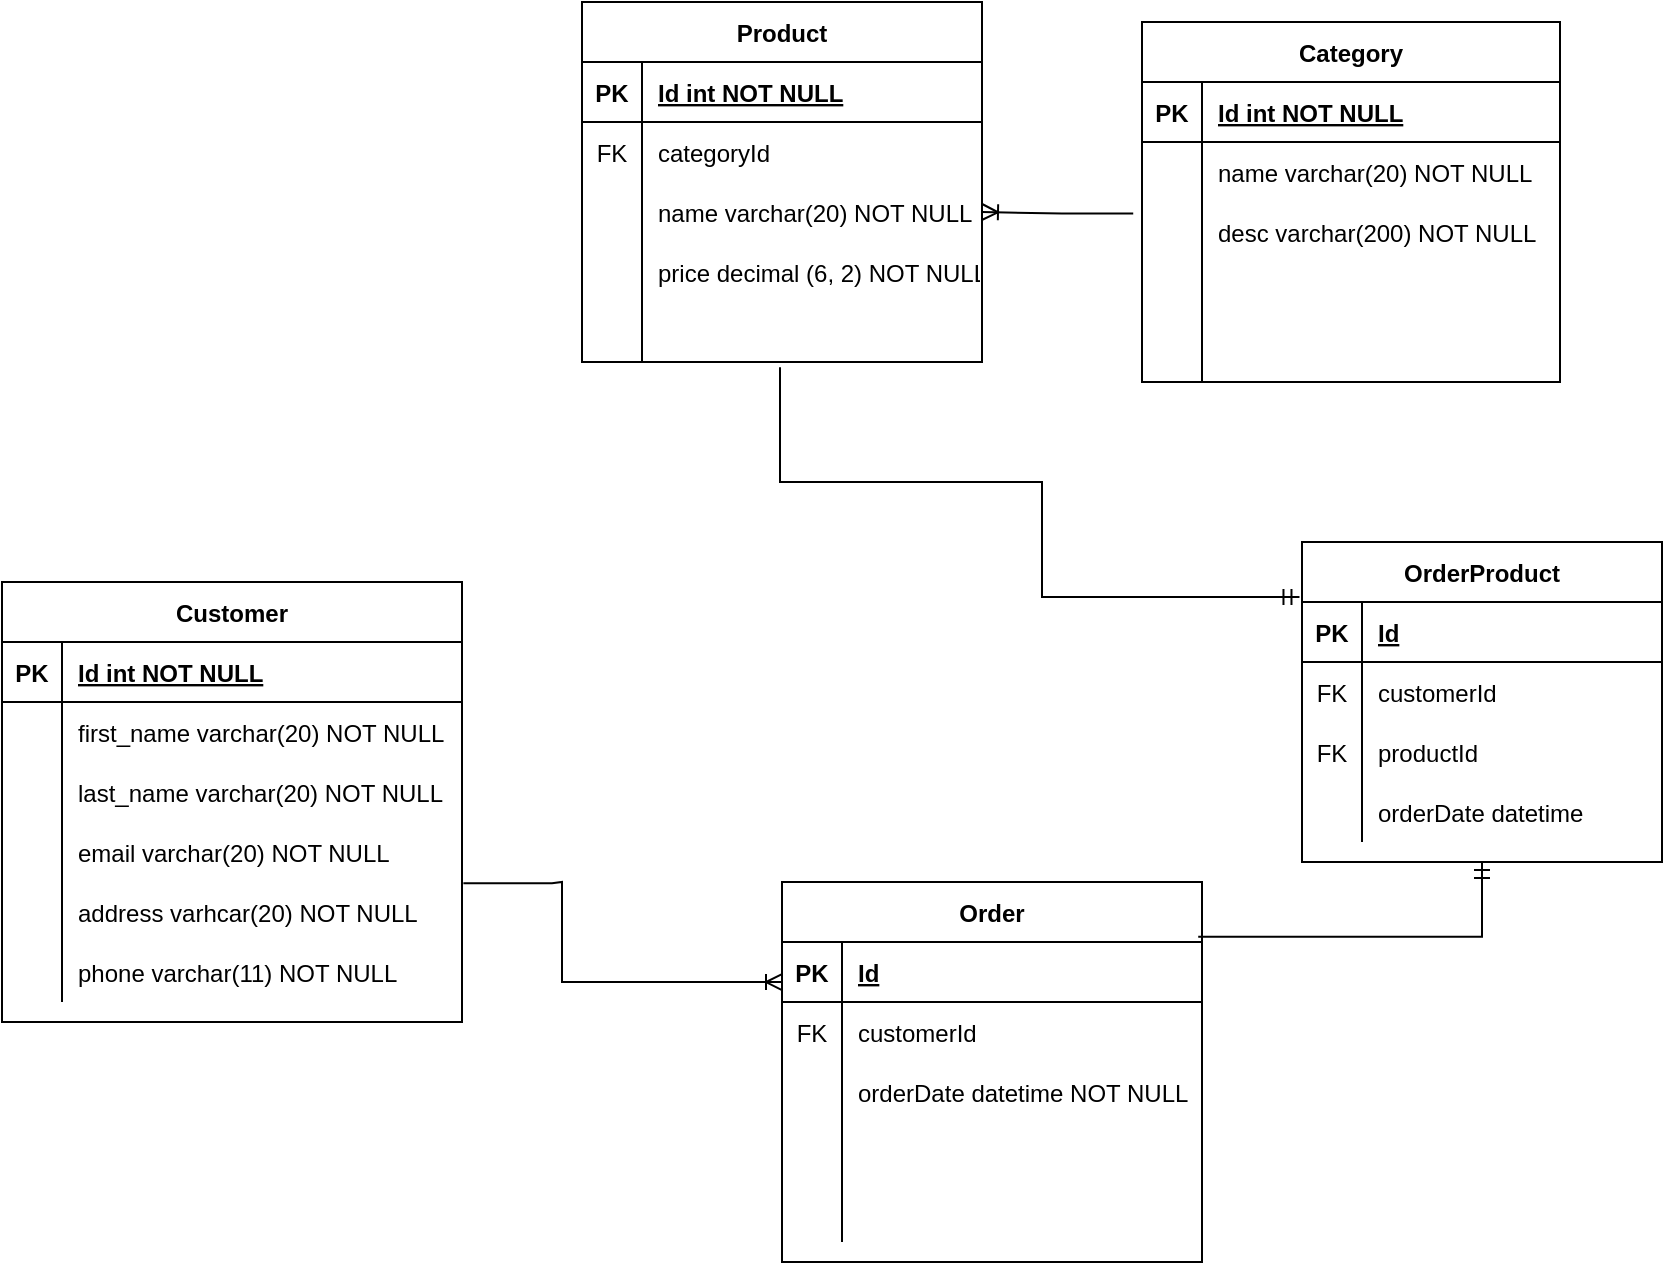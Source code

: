 <mxfile version="20.2.7" type="github">
  <diagram id="cAnskr0tNKKRRpKZYdF3" name="Page-1">
    <mxGraphModel dx="1824" dy="1027" grid="1" gridSize="10" guides="1" tooltips="1" connect="1" arrows="1" fold="1" page="1" pageScale="1" pageWidth="850" pageHeight="1100" math="0" shadow="0">
      <root>
        <mxCell id="0" />
        <mxCell id="1" parent="0" />
        <mxCell id="WWlg50-pn3n7Zn3EASvx-20" value="Product" style="shape=table;startSize=30;container=1;collapsible=1;childLayout=tableLayout;fixedRows=1;rowLines=0;fontStyle=1;align=center;resizeLast=1;" parent="1" vertex="1">
          <mxGeometry x="610" y="80" width="200" height="180" as="geometry" />
        </mxCell>
        <mxCell id="WWlg50-pn3n7Zn3EASvx-21" value="" style="shape=tableRow;horizontal=0;startSize=0;swimlaneHead=0;swimlaneBody=0;fillColor=none;collapsible=0;dropTarget=0;points=[[0,0.5],[1,0.5]];portConstraint=eastwest;top=0;left=0;right=0;bottom=1;" parent="WWlg50-pn3n7Zn3EASvx-20" vertex="1">
          <mxGeometry y="30" width="200" height="30" as="geometry" />
        </mxCell>
        <mxCell id="WWlg50-pn3n7Zn3EASvx-22" value="PK" style="shape=partialRectangle;connectable=0;fillColor=none;top=0;left=0;bottom=0;right=0;fontStyle=1;overflow=hidden;" parent="WWlg50-pn3n7Zn3EASvx-21" vertex="1">
          <mxGeometry width="30" height="30" as="geometry">
            <mxRectangle width="30" height="30" as="alternateBounds" />
          </mxGeometry>
        </mxCell>
        <mxCell id="WWlg50-pn3n7Zn3EASvx-23" value="Id int NOT NULL" style="shape=partialRectangle;connectable=0;fillColor=none;top=0;left=0;bottom=0;right=0;align=left;spacingLeft=6;fontStyle=5;overflow=hidden;" parent="WWlg50-pn3n7Zn3EASvx-21" vertex="1">
          <mxGeometry x="30" width="170" height="30" as="geometry">
            <mxRectangle width="170" height="30" as="alternateBounds" />
          </mxGeometry>
        </mxCell>
        <mxCell id="WWlg50-pn3n7Zn3EASvx-24" value="" style="shape=tableRow;horizontal=0;startSize=0;swimlaneHead=0;swimlaneBody=0;fillColor=none;collapsible=0;dropTarget=0;points=[[0,0.5],[1,0.5]];portConstraint=eastwest;top=0;left=0;right=0;bottom=0;" parent="WWlg50-pn3n7Zn3EASvx-20" vertex="1">
          <mxGeometry y="60" width="200" height="30" as="geometry" />
        </mxCell>
        <mxCell id="WWlg50-pn3n7Zn3EASvx-25" value="FK" style="shape=partialRectangle;connectable=0;fillColor=none;top=0;left=0;bottom=0;right=0;editable=1;overflow=hidden;" parent="WWlg50-pn3n7Zn3EASvx-24" vertex="1">
          <mxGeometry width="30" height="30" as="geometry">
            <mxRectangle width="30" height="30" as="alternateBounds" />
          </mxGeometry>
        </mxCell>
        <mxCell id="WWlg50-pn3n7Zn3EASvx-26" value="categoryId" style="shape=partialRectangle;connectable=0;fillColor=none;top=0;left=0;bottom=0;right=0;align=left;spacingLeft=6;overflow=hidden;" parent="WWlg50-pn3n7Zn3EASvx-24" vertex="1">
          <mxGeometry x="30" width="170" height="30" as="geometry">
            <mxRectangle width="170" height="30" as="alternateBounds" />
          </mxGeometry>
        </mxCell>
        <mxCell id="WWlg50-pn3n7Zn3EASvx-27" value="" style="shape=tableRow;horizontal=0;startSize=0;swimlaneHead=0;swimlaneBody=0;fillColor=none;collapsible=0;dropTarget=0;points=[[0,0.5],[1,0.5]];portConstraint=eastwest;top=0;left=0;right=0;bottom=0;" parent="WWlg50-pn3n7Zn3EASvx-20" vertex="1">
          <mxGeometry y="90" width="200" height="30" as="geometry" />
        </mxCell>
        <mxCell id="WWlg50-pn3n7Zn3EASvx-28" value="" style="shape=partialRectangle;connectable=0;fillColor=none;top=0;left=0;bottom=0;right=0;editable=1;overflow=hidden;" parent="WWlg50-pn3n7Zn3EASvx-27" vertex="1">
          <mxGeometry width="30" height="30" as="geometry">
            <mxRectangle width="30" height="30" as="alternateBounds" />
          </mxGeometry>
        </mxCell>
        <mxCell id="WWlg50-pn3n7Zn3EASvx-29" value="name varchar(20) NOT NULL" style="shape=partialRectangle;connectable=0;fillColor=none;top=0;left=0;bottom=0;right=0;align=left;spacingLeft=6;overflow=hidden;" parent="WWlg50-pn3n7Zn3EASvx-27" vertex="1">
          <mxGeometry x="30" width="170" height="30" as="geometry">
            <mxRectangle width="170" height="30" as="alternateBounds" />
          </mxGeometry>
        </mxCell>
        <mxCell id="WWlg50-pn3n7Zn3EASvx-33" value="" style="shape=tableRow;horizontal=0;startSize=0;swimlaneHead=0;swimlaneBody=0;fillColor=none;collapsible=0;dropTarget=0;points=[[0,0.5],[1,0.5]];portConstraint=eastwest;top=0;left=0;right=0;bottom=0;" parent="WWlg50-pn3n7Zn3EASvx-20" vertex="1">
          <mxGeometry y="120" width="200" height="30" as="geometry" />
        </mxCell>
        <mxCell id="WWlg50-pn3n7Zn3EASvx-34" value="" style="shape=partialRectangle;connectable=0;fillColor=none;top=0;left=0;bottom=0;right=0;editable=1;overflow=hidden;" parent="WWlg50-pn3n7Zn3EASvx-33" vertex="1">
          <mxGeometry width="30" height="30" as="geometry">
            <mxRectangle width="30" height="30" as="alternateBounds" />
          </mxGeometry>
        </mxCell>
        <mxCell id="WWlg50-pn3n7Zn3EASvx-35" value="price decimal (6, 2) NOT NULL" style="shape=partialRectangle;connectable=0;fillColor=none;top=0;left=0;bottom=0;right=0;align=left;spacingLeft=6;overflow=hidden;" parent="WWlg50-pn3n7Zn3EASvx-33" vertex="1">
          <mxGeometry x="30" width="170" height="30" as="geometry">
            <mxRectangle width="170" height="30" as="alternateBounds" />
          </mxGeometry>
        </mxCell>
        <mxCell id="WWlg50-pn3n7Zn3EASvx-36" value="" style="shape=tableRow;horizontal=0;startSize=0;swimlaneHead=0;swimlaneBody=0;fillColor=none;collapsible=0;dropTarget=0;points=[[0,0.5],[1,0.5]];portConstraint=eastwest;top=0;left=0;right=0;bottom=0;" parent="WWlg50-pn3n7Zn3EASvx-20" vertex="1">
          <mxGeometry y="150" width="200" height="30" as="geometry" />
        </mxCell>
        <mxCell id="WWlg50-pn3n7Zn3EASvx-37" value="" style="shape=partialRectangle;connectable=0;fillColor=none;top=0;left=0;bottom=0;right=0;editable=1;overflow=hidden;" parent="WWlg50-pn3n7Zn3EASvx-36" vertex="1">
          <mxGeometry width="30" height="30" as="geometry">
            <mxRectangle width="30" height="30" as="alternateBounds" />
          </mxGeometry>
        </mxCell>
        <mxCell id="WWlg50-pn3n7Zn3EASvx-38" value="" style="shape=partialRectangle;connectable=0;fillColor=none;top=0;left=0;bottom=0;right=0;align=left;spacingLeft=6;overflow=hidden;" parent="WWlg50-pn3n7Zn3EASvx-36" vertex="1">
          <mxGeometry x="30" width="170" height="30" as="geometry">
            <mxRectangle width="170" height="30" as="alternateBounds" />
          </mxGeometry>
        </mxCell>
        <mxCell id="WWlg50-pn3n7Zn3EASvx-39" value="Order" style="shape=table;startSize=30;container=1;collapsible=1;childLayout=tableLayout;fixedRows=1;rowLines=0;fontStyle=1;align=center;resizeLast=1;" parent="1" vertex="1">
          <mxGeometry x="710" y="520" width="210" height="190" as="geometry" />
        </mxCell>
        <mxCell id="WWlg50-pn3n7Zn3EASvx-40" value="" style="shape=tableRow;horizontal=0;startSize=0;swimlaneHead=0;swimlaneBody=0;fillColor=none;collapsible=0;dropTarget=0;points=[[0,0.5],[1,0.5]];portConstraint=eastwest;top=0;left=0;right=0;bottom=1;" parent="WWlg50-pn3n7Zn3EASvx-39" vertex="1">
          <mxGeometry y="30" width="210" height="30" as="geometry" />
        </mxCell>
        <mxCell id="WWlg50-pn3n7Zn3EASvx-41" value="PK" style="shape=partialRectangle;connectable=0;fillColor=none;top=0;left=0;bottom=0;right=0;fontStyle=1;overflow=hidden;" parent="WWlg50-pn3n7Zn3EASvx-40" vertex="1">
          <mxGeometry width="30" height="30" as="geometry">
            <mxRectangle width="30" height="30" as="alternateBounds" />
          </mxGeometry>
        </mxCell>
        <mxCell id="WWlg50-pn3n7Zn3EASvx-42" value="Id" style="shape=partialRectangle;connectable=0;fillColor=none;top=0;left=0;bottom=0;right=0;align=left;spacingLeft=6;fontStyle=5;overflow=hidden;" parent="WWlg50-pn3n7Zn3EASvx-40" vertex="1">
          <mxGeometry x="30" width="180" height="30" as="geometry">
            <mxRectangle width="180" height="30" as="alternateBounds" />
          </mxGeometry>
        </mxCell>
        <mxCell id="WWlg50-pn3n7Zn3EASvx-43" value="" style="shape=tableRow;horizontal=0;startSize=0;swimlaneHead=0;swimlaneBody=0;fillColor=none;collapsible=0;dropTarget=0;points=[[0,0.5],[1,0.5]];portConstraint=eastwest;top=0;left=0;right=0;bottom=0;" parent="WWlg50-pn3n7Zn3EASvx-39" vertex="1">
          <mxGeometry y="60" width="210" height="30" as="geometry" />
        </mxCell>
        <mxCell id="WWlg50-pn3n7Zn3EASvx-44" value="FK" style="shape=partialRectangle;connectable=0;fillColor=none;top=0;left=0;bottom=0;right=0;editable=1;overflow=hidden;" parent="WWlg50-pn3n7Zn3EASvx-43" vertex="1">
          <mxGeometry width="30" height="30" as="geometry">
            <mxRectangle width="30" height="30" as="alternateBounds" />
          </mxGeometry>
        </mxCell>
        <mxCell id="WWlg50-pn3n7Zn3EASvx-45" value="customerId" style="shape=partialRectangle;connectable=0;fillColor=none;top=0;left=0;bottom=0;right=0;align=left;spacingLeft=6;overflow=hidden;" parent="WWlg50-pn3n7Zn3EASvx-43" vertex="1">
          <mxGeometry x="30" width="180" height="30" as="geometry">
            <mxRectangle width="180" height="30" as="alternateBounds" />
          </mxGeometry>
        </mxCell>
        <mxCell id="q6ylvDtR-Ev0HlDsBLqw-120" value="" style="shape=tableRow;horizontal=0;startSize=0;swimlaneHead=0;swimlaneBody=0;fillColor=none;collapsible=0;dropTarget=0;points=[[0,0.5],[1,0.5]];portConstraint=eastwest;top=0;left=0;right=0;bottom=0;" vertex="1" parent="WWlg50-pn3n7Zn3EASvx-39">
          <mxGeometry y="90" width="210" height="30" as="geometry" />
        </mxCell>
        <mxCell id="q6ylvDtR-Ev0HlDsBLqw-121" value="" style="shape=partialRectangle;connectable=0;fillColor=none;top=0;left=0;bottom=0;right=0;editable=1;overflow=hidden;" vertex="1" parent="q6ylvDtR-Ev0HlDsBLqw-120">
          <mxGeometry width="30" height="30" as="geometry">
            <mxRectangle width="30" height="30" as="alternateBounds" />
          </mxGeometry>
        </mxCell>
        <mxCell id="q6ylvDtR-Ev0HlDsBLqw-122" value="" style="shape=partialRectangle;connectable=0;fillColor=none;top=0;left=0;bottom=0;right=0;align=left;spacingLeft=6;overflow=hidden;" vertex="1" parent="q6ylvDtR-Ev0HlDsBLqw-120">
          <mxGeometry x="30" width="180" height="30" as="geometry">
            <mxRectangle width="180" height="30" as="alternateBounds" />
          </mxGeometry>
        </mxCell>
        <mxCell id="WWlg50-pn3n7Zn3EASvx-46" value="" style="shape=tableRow;horizontal=0;startSize=0;swimlaneHead=0;swimlaneBody=0;fillColor=none;collapsible=0;dropTarget=0;points=[[0,0.5],[1,0.5]];portConstraint=eastwest;top=0;left=0;right=0;bottom=0;" parent="WWlg50-pn3n7Zn3EASvx-39" vertex="1">
          <mxGeometry y="120" width="210" height="30" as="geometry" />
        </mxCell>
        <mxCell id="WWlg50-pn3n7Zn3EASvx-47" value="" style="shape=partialRectangle;connectable=0;fillColor=none;top=0;left=0;bottom=0;right=0;editable=1;overflow=hidden;" parent="WWlg50-pn3n7Zn3EASvx-46" vertex="1">
          <mxGeometry width="30" height="30" as="geometry">
            <mxRectangle width="30" height="30" as="alternateBounds" />
          </mxGeometry>
        </mxCell>
        <mxCell id="WWlg50-pn3n7Zn3EASvx-48" value="" style="shape=partialRectangle;connectable=0;fillColor=none;top=0;left=0;bottom=0;right=0;align=left;spacingLeft=6;overflow=hidden;" parent="WWlg50-pn3n7Zn3EASvx-46" vertex="1">
          <mxGeometry x="30" width="180" height="30" as="geometry">
            <mxRectangle width="180" height="30" as="alternateBounds" />
          </mxGeometry>
        </mxCell>
        <mxCell id="WWlg50-pn3n7Zn3EASvx-49" value="" style="shape=tableRow;horizontal=0;startSize=0;swimlaneHead=0;swimlaneBody=0;fillColor=none;collapsible=0;dropTarget=0;points=[[0,0.5],[1,0.5]];portConstraint=eastwest;top=0;left=0;right=0;bottom=0;" parent="WWlg50-pn3n7Zn3EASvx-39" vertex="1">
          <mxGeometry y="150" width="210" height="30" as="geometry" />
        </mxCell>
        <mxCell id="WWlg50-pn3n7Zn3EASvx-50" value="" style="shape=partialRectangle;connectable=0;fillColor=none;top=0;left=0;bottom=0;right=0;editable=1;overflow=hidden;" parent="WWlg50-pn3n7Zn3EASvx-49" vertex="1">
          <mxGeometry width="30" height="30" as="geometry">
            <mxRectangle width="30" height="30" as="alternateBounds" />
          </mxGeometry>
        </mxCell>
        <mxCell id="WWlg50-pn3n7Zn3EASvx-51" value="" style="shape=partialRectangle;connectable=0;fillColor=none;top=0;left=0;bottom=0;right=0;align=left;spacingLeft=6;overflow=hidden;" parent="WWlg50-pn3n7Zn3EASvx-49" vertex="1">
          <mxGeometry x="30" width="180" height="30" as="geometry">
            <mxRectangle width="180" height="30" as="alternateBounds" />
          </mxGeometry>
        </mxCell>
        <mxCell id="WWlg50-pn3n7Zn3EASvx-65" value="Customer" style="shape=table;startSize=30;container=1;collapsible=1;childLayout=tableLayout;fixedRows=1;rowLines=0;fontStyle=1;align=center;resizeLast=1;" parent="1" vertex="1">
          <mxGeometry x="320" y="370" width="230" height="220" as="geometry" />
        </mxCell>
        <mxCell id="WWlg50-pn3n7Zn3EASvx-66" value="" style="shape=tableRow;horizontal=0;startSize=0;swimlaneHead=0;swimlaneBody=0;fillColor=none;collapsible=0;dropTarget=0;points=[[0,0.5],[1,0.5]];portConstraint=eastwest;top=0;left=0;right=0;bottom=1;" parent="WWlg50-pn3n7Zn3EASvx-65" vertex="1">
          <mxGeometry y="30" width="230" height="30" as="geometry" />
        </mxCell>
        <mxCell id="WWlg50-pn3n7Zn3EASvx-67" value="PK" style="shape=partialRectangle;connectable=0;fillColor=none;top=0;left=0;bottom=0;right=0;fontStyle=1;overflow=hidden;" parent="WWlg50-pn3n7Zn3EASvx-66" vertex="1">
          <mxGeometry width="30" height="30" as="geometry">
            <mxRectangle width="30" height="30" as="alternateBounds" />
          </mxGeometry>
        </mxCell>
        <mxCell id="WWlg50-pn3n7Zn3EASvx-68" value="Id int NOT NULL" style="shape=partialRectangle;connectable=0;fillColor=none;top=0;left=0;bottom=0;right=0;align=left;spacingLeft=6;fontStyle=5;overflow=hidden;" parent="WWlg50-pn3n7Zn3EASvx-66" vertex="1">
          <mxGeometry x="30" width="200" height="30" as="geometry">
            <mxRectangle width="200" height="30" as="alternateBounds" />
          </mxGeometry>
        </mxCell>
        <mxCell id="WWlg50-pn3n7Zn3EASvx-69" value="" style="shape=tableRow;horizontal=0;startSize=0;swimlaneHead=0;swimlaneBody=0;fillColor=none;collapsible=0;dropTarget=0;points=[[0,0.5],[1,0.5]];portConstraint=eastwest;top=0;left=0;right=0;bottom=0;" parent="WWlg50-pn3n7Zn3EASvx-65" vertex="1">
          <mxGeometry y="60" width="230" height="30" as="geometry" />
        </mxCell>
        <mxCell id="WWlg50-pn3n7Zn3EASvx-70" value="" style="shape=partialRectangle;connectable=0;fillColor=none;top=0;left=0;bottom=0;right=0;editable=1;overflow=hidden;" parent="WWlg50-pn3n7Zn3EASvx-69" vertex="1">
          <mxGeometry width="30" height="30" as="geometry">
            <mxRectangle width="30" height="30" as="alternateBounds" />
          </mxGeometry>
        </mxCell>
        <mxCell id="WWlg50-pn3n7Zn3EASvx-71" value="first_name varchar(20) NOT NULL" style="shape=partialRectangle;connectable=0;fillColor=none;top=0;left=0;bottom=0;right=0;align=left;spacingLeft=6;overflow=hidden;" parent="WWlg50-pn3n7Zn3EASvx-69" vertex="1">
          <mxGeometry x="30" width="200" height="30" as="geometry">
            <mxRectangle width="200" height="30" as="alternateBounds" />
          </mxGeometry>
        </mxCell>
        <mxCell id="WWlg50-pn3n7Zn3EASvx-72" value="" style="shape=tableRow;horizontal=0;startSize=0;swimlaneHead=0;swimlaneBody=0;fillColor=none;collapsible=0;dropTarget=0;points=[[0,0.5],[1,0.5]];portConstraint=eastwest;top=0;left=0;right=0;bottom=0;" parent="WWlg50-pn3n7Zn3EASvx-65" vertex="1">
          <mxGeometry y="90" width="230" height="30" as="geometry" />
        </mxCell>
        <mxCell id="WWlg50-pn3n7Zn3EASvx-73" value="" style="shape=partialRectangle;connectable=0;fillColor=none;top=0;left=0;bottom=0;right=0;editable=1;overflow=hidden;" parent="WWlg50-pn3n7Zn3EASvx-72" vertex="1">
          <mxGeometry width="30" height="30" as="geometry">
            <mxRectangle width="30" height="30" as="alternateBounds" />
          </mxGeometry>
        </mxCell>
        <mxCell id="WWlg50-pn3n7Zn3EASvx-74" value="last_name varchar(20) NOT NULL" style="shape=partialRectangle;connectable=0;fillColor=none;top=0;left=0;bottom=0;right=0;align=left;spacingLeft=6;overflow=hidden;" parent="WWlg50-pn3n7Zn3EASvx-72" vertex="1">
          <mxGeometry x="30" width="200" height="30" as="geometry">
            <mxRectangle width="200" height="30" as="alternateBounds" />
          </mxGeometry>
        </mxCell>
        <mxCell id="WWlg50-pn3n7Zn3EASvx-75" value="" style="shape=tableRow;horizontal=0;startSize=0;swimlaneHead=0;swimlaneBody=0;fillColor=none;collapsible=0;dropTarget=0;points=[[0,0.5],[1,0.5]];portConstraint=eastwest;top=0;left=0;right=0;bottom=0;" parent="WWlg50-pn3n7Zn3EASvx-65" vertex="1">
          <mxGeometry y="120" width="230" height="30" as="geometry" />
        </mxCell>
        <mxCell id="WWlg50-pn3n7Zn3EASvx-76" value="" style="shape=partialRectangle;connectable=0;fillColor=none;top=0;left=0;bottom=0;right=0;editable=1;overflow=hidden;" parent="WWlg50-pn3n7Zn3EASvx-75" vertex="1">
          <mxGeometry width="30" height="30" as="geometry">
            <mxRectangle width="30" height="30" as="alternateBounds" />
          </mxGeometry>
        </mxCell>
        <mxCell id="WWlg50-pn3n7Zn3EASvx-77" value="email varchar(20) NOT NULL" style="shape=partialRectangle;connectable=0;fillColor=none;top=0;left=0;bottom=0;right=0;align=left;spacingLeft=6;overflow=hidden;" parent="WWlg50-pn3n7Zn3EASvx-75" vertex="1">
          <mxGeometry x="30" width="200" height="30" as="geometry">
            <mxRectangle width="200" height="30" as="alternateBounds" />
          </mxGeometry>
        </mxCell>
        <mxCell id="WWlg50-pn3n7Zn3EASvx-78" value="" style="shape=tableRow;horizontal=0;startSize=0;swimlaneHead=0;swimlaneBody=0;fillColor=none;collapsible=0;dropTarget=0;points=[[0,0.5],[1,0.5]];portConstraint=eastwest;top=0;left=0;right=0;bottom=0;" parent="WWlg50-pn3n7Zn3EASvx-65" vertex="1">
          <mxGeometry y="150" width="230" height="30" as="geometry" />
        </mxCell>
        <mxCell id="WWlg50-pn3n7Zn3EASvx-79" value="" style="shape=partialRectangle;connectable=0;fillColor=none;top=0;left=0;bottom=0;right=0;editable=1;overflow=hidden;" parent="WWlg50-pn3n7Zn3EASvx-78" vertex="1">
          <mxGeometry width="30" height="30" as="geometry">
            <mxRectangle width="30" height="30" as="alternateBounds" />
          </mxGeometry>
        </mxCell>
        <mxCell id="WWlg50-pn3n7Zn3EASvx-80" value="address varhcar(20) NOT NULL" style="shape=partialRectangle;connectable=0;fillColor=none;top=0;left=0;bottom=0;right=0;align=left;spacingLeft=6;overflow=hidden;" parent="WWlg50-pn3n7Zn3EASvx-78" vertex="1">
          <mxGeometry x="30" width="200" height="30" as="geometry">
            <mxRectangle width="200" height="30" as="alternateBounds" />
          </mxGeometry>
        </mxCell>
        <mxCell id="WWlg50-pn3n7Zn3EASvx-81" value="" style="shape=tableRow;horizontal=0;startSize=0;swimlaneHead=0;swimlaneBody=0;fillColor=none;collapsible=0;dropTarget=0;points=[[0,0.5],[1,0.5]];portConstraint=eastwest;top=0;left=0;right=0;bottom=0;" parent="WWlg50-pn3n7Zn3EASvx-65" vertex="1">
          <mxGeometry y="180" width="230" height="30" as="geometry" />
        </mxCell>
        <mxCell id="WWlg50-pn3n7Zn3EASvx-82" value="" style="shape=partialRectangle;connectable=0;fillColor=none;top=0;left=0;bottom=0;right=0;editable=1;overflow=hidden;" parent="WWlg50-pn3n7Zn3EASvx-81" vertex="1">
          <mxGeometry width="30" height="30" as="geometry">
            <mxRectangle width="30" height="30" as="alternateBounds" />
          </mxGeometry>
        </mxCell>
        <mxCell id="WWlg50-pn3n7Zn3EASvx-83" value="phone varchar(11) NOT NULL" style="shape=partialRectangle;connectable=0;fillColor=none;top=0;left=0;bottom=0;right=0;align=left;spacingLeft=6;overflow=hidden;" parent="WWlg50-pn3n7Zn3EASvx-81" vertex="1">
          <mxGeometry x="30" width="200" height="30" as="geometry">
            <mxRectangle width="200" height="30" as="alternateBounds" />
          </mxGeometry>
        </mxCell>
        <mxCell id="WWlg50-pn3n7Zn3EASvx-116" value="Category" style="shape=table;startSize=30;container=1;collapsible=1;childLayout=tableLayout;fixedRows=1;rowLines=0;fontStyle=1;align=center;resizeLast=1;" parent="1" vertex="1">
          <mxGeometry x="890" y="90" width="209" height="180" as="geometry" />
        </mxCell>
        <mxCell id="WWlg50-pn3n7Zn3EASvx-117" value="" style="shape=tableRow;horizontal=0;startSize=0;swimlaneHead=0;swimlaneBody=0;fillColor=none;collapsible=0;dropTarget=0;points=[[0,0.5],[1,0.5]];portConstraint=eastwest;top=0;left=0;right=0;bottom=1;" parent="WWlg50-pn3n7Zn3EASvx-116" vertex="1">
          <mxGeometry y="30" width="209" height="30" as="geometry" />
        </mxCell>
        <mxCell id="WWlg50-pn3n7Zn3EASvx-118" value="PK" style="shape=partialRectangle;connectable=0;fillColor=none;top=0;left=0;bottom=0;right=0;fontStyle=1;overflow=hidden;" parent="WWlg50-pn3n7Zn3EASvx-117" vertex="1">
          <mxGeometry width="30" height="30" as="geometry">
            <mxRectangle width="30" height="30" as="alternateBounds" />
          </mxGeometry>
        </mxCell>
        <mxCell id="WWlg50-pn3n7Zn3EASvx-119" value="Id int NOT NULL" style="shape=partialRectangle;connectable=0;fillColor=none;top=0;left=0;bottom=0;right=0;align=left;spacingLeft=6;fontStyle=5;overflow=hidden;" parent="WWlg50-pn3n7Zn3EASvx-117" vertex="1">
          <mxGeometry x="30" width="179" height="30" as="geometry">
            <mxRectangle width="179" height="30" as="alternateBounds" />
          </mxGeometry>
        </mxCell>
        <mxCell id="WWlg50-pn3n7Zn3EASvx-120" value="" style="shape=tableRow;horizontal=0;startSize=0;swimlaneHead=0;swimlaneBody=0;fillColor=none;collapsible=0;dropTarget=0;points=[[0,0.5],[1,0.5]];portConstraint=eastwest;top=0;left=0;right=0;bottom=0;" parent="WWlg50-pn3n7Zn3EASvx-116" vertex="1">
          <mxGeometry y="60" width="209" height="30" as="geometry" />
        </mxCell>
        <mxCell id="WWlg50-pn3n7Zn3EASvx-121" value="" style="shape=partialRectangle;connectable=0;fillColor=none;top=0;left=0;bottom=0;right=0;editable=1;overflow=hidden;" parent="WWlg50-pn3n7Zn3EASvx-120" vertex="1">
          <mxGeometry width="30" height="30" as="geometry">
            <mxRectangle width="30" height="30" as="alternateBounds" />
          </mxGeometry>
        </mxCell>
        <mxCell id="WWlg50-pn3n7Zn3EASvx-122" value="name varchar(20) NOT NULL" style="shape=partialRectangle;connectable=0;fillColor=none;top=0;left=0;bottom=0;right=0;align=left;spacingLeft=6;overflow=hidden;" parent="WWlg50-pn3n7Zn3EASvx-120" vertex="1">
          <mxGeometry x="30" width="179" height="30" as="geometry">
            <mxRectangle width="179" height="30" as="alternateBounds" />
          </mxGeometry>
        </mxCell>
        <mxCell id="WWlg50-pn3n7Zn3EASvx-123" value="" style="shape=tableRow;horizontal=0;startSize=0;swimlaneHead=0;swimlaneBody=0;fillColor=none;collapsible=0;dropTarget=0;points=[[0,0.5],[1,0.5]];portConstraint=eastwest;top=0;left=0;right=0;bottom=0;" parent="WWlg50-pn3n7Zn3EASvx-116" vertex="1">
          <mxGeometry y="90" width="209" height="30" as="geometry" />
        </mxCell>
        <mxCell id="WWlg50-pn3n7Zn3EASvx-124" value="" style="shape=partialRectangle;connectable=0;fillColor=none;top=0;left=0;bottom=0;right=0;editable=1;overflow=hidden;" parent="WWlg50-pn3n7Zn3EASvx-123" vertex="1">
          <mxGeometry width="30" height="30" as="geometry">
            <mxRectangle width="30" height="30" as="alternateBounds" />
          </mxGeometry>
        </mxCell>
        <mxCell id="WWlg50-pn3n7Zn3EASvx-125" value="desc varchar(200) NOT NULL" style="shape=partialRectangle;connectable=0;fillColor=none;top=0;left=0;bottom=0;right=0;align=left;spacingLeft=6;overflow=hidden;" parent="WWlg50-pn3n7Zn3EASvx-123" vertex="1">
          <mxGeometry x="30" width="179" height="30" as="geometry">
            <mxRectangle width="179" height="30" as="alternateBounds" />
          </mxGeometry>
        </mxCell>
        <mxCell id="WWlg50-pn3n7Zn3EASvx-126" value="" style="shape=tableRow;horizontal=0;startSize=0;swimlaneHead=0;swimlaneBody=0;fillColor=none;collapsible=0;dropTarget=0;points=[[0,0.5],[1,0.5]];portConstraint=eastwest;top=0;left=0;right=0;bottom=0;" parent="WWlg50-pn3n7Zn3EASvx-116" vertex="1">
          <mxGeometry y="120" width="209" height="30" as="geometry" />
        </mxCell>
        <mxCell id="WWlg50-pn3n7Zn3EASvx-127" value="" style="shape=partialRectangle;connectable=0;fillColor=none;top=0;left=0;bottom=0;right=0;editable=1;overflow=hidden;" parent="WWlg50-pn3n7Zn3EASvx-126" vertex="1">
          <mxGeometry width="30" height="30" as="geometry">
            <mxRectangle width="30" height="30" as="alternateBounds" />
          </mxGeometry>
        </mxCell>
        <mxCell id="WWlg50-pn3n7Zn3EASvx-128" value="" style="shape=partialRectangle;connectable=0;fillColor=none;top=0;left=0;bottom=0;right=0;align=left;spacingLeft=6;overflow=hidden;" parent="WWlg50-pn3n7Zn3EASvx-126" vertex="1">
          <mxGeometry x="30" width="179" height="30" as="geometry">
            <mxRectangle width="179" height="30" as="alternateBounds" />
          </mxGeometry>
        </mxCell>
        <mxCell id="WWlg50-pn3n7Zn3EASvx-129" value="" style="shape=tableRow;horizontal=0;startSize=0;swimlaneHead=0;swimlaneBody=0;fillColor=none;collapsible=0;dropTarget=0;points=[[0,0.5],[1,0.5]];portConstraint=eastwest;top=0;left=0;right=0;bottom=0;" parent="WWlg50-pn3n7Zn3EASvx-116" vertex="1">
          <mxGeometry y="150" width="209" height="30" as="geometry" />
        </mxCell>
        <mxCell id="WWlg50-pn3n7Zn3EASvx-130" value="" style="shape=partialRectangle;connectable=0;fillColor=none;top=0;left=0;bottom=0;right=0;editable=1;overflow=hidden;" parent="WWlg50-pn3n7Zn3EASvx-129" vertex="1">
          <mxGeometry width="30" height="30" as="geometry">
            <mxRectangle width="30" height="30" as="alternateBounds" />
          </mxGeometry>
        </mxCell>
        <mxCell id="WWlg50-pn3n7Zn3EASvx-131" value="" style="shape=partialRectangle;connectable=0;fillColor=none;top=0;left=0;bottom=0;right=0;align=left;spacingLeft=6;overflow=hidden;" parent="WWlg50-pn3n7Zn3EASvx-129" vertex="1">
          <mxGeometry x="30" width="179" height="30" as="geometry">
            <mxRectangle width="179" height="30" as="alternateBounds" />
          </mxGeometry>
        </mxCell>
        <mxCell id="q6ylvDtR-Ev0HlDsBLqw-72" value="" style="edgeStyle=orthogonalEdgeStyle;fontSize=12;html=1;endArrow=ERoneToMany;rounded=0;exitX=1.003;exitY=0.019;exitDx=0;exitDy=0;exitPerimeter=0;entryX=0;entryY=0.667;entryDx=0;entryDy=0;entryPerimeter=0;" edge="1" parent="1" source="WWlg50-pn3n7Zn3EASvx-78" target="WWlg50-pn3n7Zn3EASvx-40">
          <mxGeometry width="100" height="100" relative="1" as="geometry">
            <mxPoint x="410" y="520" as="sourcePoint" />
            <mxPoint x="600" y="470" as="targetPoint" />
            <Array as="points">
              <mxPoint x="595" y="521" />
              <mxPoint x="600" y="520" />
              <mxPoint x="600" y="570" />
            </Array>
          </mxGeometry>
        </mxCell>
        <mxCell id="q6ylvDtR-Ev0HlDsBLqw-74" value="" style="edgeStyle=orthogonalEdgeStyle;fontSize=12;html=1;endArrow=ERoneToMany;rounded=0;exitX=-0.021;exitY=0.193;exitDx=0;exitDy=0;exitPerimeter=0;entryX=1;entryY=0.5;entryDx=0;entryDy=0;" edge="1" parent="1" source="WWlg50-pn3n7Zn3EASvx-123" target="WWlg50-pn3n7Zn3EASvx-27">
          <mxGeometry width="100" height="100" relative="1" as="geometry">
            <mxPoint x="1200" y="330" as="sourcePoint" />
            <mxPoint x="770" y="80" as="targetPoint" />
          </mxGeometry>
        </mxCell>
        <mxCell id="q6ylvDtR-Ev0HlDsBLqw-107" value="OrderProduct" style="shape=table;startSize=30;container=1;collapsible=1;childLayout=tableLayout;fixedRows=1;rowLines=0;fontStyle=1;align=center;resizeLast=1;" vertex="1" parent="1">
          <mxGeometry x="970" y="350" width="180" height="160" as="geometry" />
        </mxCell>
        <mxCell id="q6ylvDtR-Ev0HlDsBLqw-108" value="" style="shape=tableRow;horizontal=0;startSize=0;swimlaneHead=0;swimlaneBody=0;fillColor=none;collapsible=0;dropTarget=0;points=[[0,0.5],[1,0.5]];portConstraint=eastwest;top=0;left=0;right=0;bottom=1;" vertex="1" parent="q6ylvDtR-Ev0HlDsBLqw-107">
          <mxGeometry y="30" width="180" height="30" as="geometry" />
        </mxCell>
        <mxCell id="q6ylvDtR-Ev0HlDsBLqw-109" value="PK" style="shape=partialRectangle;connectable=0;fillColor=none;top=0;left=0;bottom=0;right=0;fontStyle=1;overflow=hidden;" vertex="1" parent="q6ylvDtR-Ev0HlDsBLqw-108">
          <mxGeometry width="30" height="30" as="geometry">
            <mxRectangle width="30" height="30" as="alternateBounds" />
          </mxGeometry>
        </mxCell>
        <mxCell id="q6ylvDtR-Ev0HlDsBLqw-110" value="Id" style="shape=partialRectangle;connectable=0;fillColor=none;top=0;left=0;bottom=0;right=0;align=left;spacingLeft=6;fontStyle=5;overflow=hidden;" vertex="1" parent="q6ylvDtR-Ev0HlDsBLqw-108">
          <mxGeometry x="30" width="150" height="30" as="geometry">
            <mxRectangle width="150" height="30" as="alternateBounds" />
          </mxGeometry>
        </mxCell>
        <mxCell id="q6ylvDtR-Ev0HlDsBLqw-111" value="" style="shape=tableRow;horizontal=0;startSize=0;swimlaneHead=0;swimlaneBody=0;fillColor=none;collapsible=0;dropTarget=0;points=[[0,0.5],[1,0.5]];portConstraint=eastwest;top=0;left=0;right=0;bottom=0;" vertex="1" parent="q6ylvDtR-Ev0HlDsBLqw-107">
          <mxGeometry y="60" width="180" height="30" as="geometry" />
        </mxCell>
        <mxCell id="q6ylvDtR-Ev0HlDsBLqw-112" value="FK" style="shape=partialRectangle;connectable=0;fillColor=none;top=0;left=0;bottom=0;right=0;editable=1;overflow=hidden;" vertex="1" parent="q6ylvDtR-Ev0HlDsBLqw-111">
          <mxGeometry width="30" height="30" as="geometry">
            <mxRectangle width="30" height="30" as="alternateBounds" />
          </mxGeometry>
        </mxCell>
        <mxCell id="q6ylvDtR-Ev0HlDsBLqw-113" value="customerId" style="shape=partialRectangle;connectable=0;fillColor=none;top=0;left=0;bottom=0;right=0;align=left;spacingLeft=6;overflow=hidden;" vertex="1" parent="q6ylvDtR-Ev0HlDsBLqw-111">
          <mxGeometry x="30" width="150" height="30" as="geometry">
            <mxRectangle width="150" height="30" as="alternateBounds" />
          </mxGeometry>
        </mxCell>
        <mxCell id="q6ylvDtR-Ev0HlDsBLqw-114" value="" style="shape=tableRow;horizontal=0;startSize=0;swimlaneHead=0;swimlaneBody=0;fillColor=none;collapsible=0;dropTarget=0;points=[[0,0.5],[1,0.5]];portConstraint=eastwest;top=0;left=0;right=0;bottom=0;" vertex="1" parent="q6ylvDtR-Ev0HlDsBLqw-107">
          <mxGeometry y="90" width="180" height="30" as="geometry" />
        </mxCell>
        <mxCell id="q6ylvDtR-Ev0HlDsBLqw-115" value="FK" style="shape=partialRectangle;connectable=0;fillColor=none;top=0;left=0;bottom=0;right=0;editable=1;overflow=hidden;" vertex="1" parent="q6ylvDtR-Ev0HlDsBLqw-114">
          <mxGeometry width="30" height="30" as="geometry">
            <mxRectangle width="30" height="30" as="alternateBounds" />
          </mxGeometry>
        </mxCell>
        <mxCell id="q6ylvDtR-Ev0HlDsBLqw-116" value="productId" style="shape=partialRectangle;connectable=0;fillColor=none;top=0;left=0;bottom=0;right=0;align=left;spacingLeft=6;overflow=hidden;" vertex="1" parent="q6ylvDtR-Ev0HlDsBLqw-114">
          <mxGeometry x="30" width="150" height="30" as="geometry">
            <mxRectangle width="150" height="30" as="alternateBounds" />
          </mxGeometry>
        </mxCell>
        <mxCell id="q6ylvDtR-Ev0HlDsBLqw-117" value="" style="shape=tableRow;horizontal=0;startSize=0;swimlaneHead=0;swimlaneBody=0;fillColor=none;collapsible=0;dropTarget=0;points=[[0,0.5],[1,0.5]];portConstraint=eastwest;top=0;left=0;right=0;bottom=0;" vertex="1" parent="q6ylvDtR-Ev0HlDsBLqw-107">
          <mxGeometry y="120" width="180" height="30" as="geometry" />
        </mxCell>
        <mxCell id="q6ylvDtR-Ev0HlDsBLqw-118" value="" style="shape=partialRectangle;connectable=0;fillColor=none;top=0;left=0;bottom=0;right=0;editable=1;overflow=hidden;" vertex="1" parent="q6ylvDtR-Ev0HlDsBLqw-117">
          <mxGeometry width="30" height="30" as="geometry">
            <mxRectangle width="30" height="30" as="alternateBounds" />
          </mxGeometry>
        </mxCell>
        <mxCell id="q6ylvDtR-Ev0HlDsBLqw-119" value="orderDate datetime" style="shape=partialRectangle;connectable=0;fillColor=none;top=0;left=0;bottom=0;right=0;align=left;spacingLeft=6;overflow=hidden;" vertex="1" parent="q6ylvDtR-Ev0HlDsBLqw-117">
          <mxGeometry x="30" width="150" height="30" as="geometry">
            <mxRectangle width="150" height="30" as="alternateBounds" />
          </mxGeometry>
        </mxCell>
        <mxCell id="q6ylvDtR-Ev0HlDsBLqw-123" value="" style="edgeStyle=orthogonalEdgeStyle;fontSize=12;html=1;endArrow=ERmandOne;rounded=0;entryX=0.5;entryY=1;entryDx=0;entryDy=0;exitX=0.991;exitY=-0.087;exitDx=0;exitDy=0;exitPerimeter=0;" edge="1" parent="1" source="WWlg50-pn3n7Zn3EASvx-40" target="q6ylvDtR-Ev0HlDsBLqw-107">
          <mxGeometry width="100" height="100" relative="1" as="geometry">
            <mxPoint x="800" y="540" as="sourcePoint" />
            <mxPoint x="900" y="440" as="targetPoint" />
          </mxGeometry>
        </mxCell>
        <mxCell id="q6ylvDtR-Ev0HlDsBLqw-124" value="" style="edgeStyle=orthogonalEdgeStyle;fontSize=12;html=1;endArrow=ERmandOne;rounded=0;entryX=-0.007;entryY=-0.084;entryDx=0;entryDy=0;exitX=0.495;exitY=1.088;exitDx=0;exitDy=0;exitPerimeter=0;entryPerimeter=0;" edge="1" parent="1" source="WWlg50-pn3n7Zn3EASvx-36" target="q6ylvDtR-Ev0HlDsBLqw-108">
          <mxGeometry width="100" height="100" relative="1" as="geometry">
            <mxPoint x="660.0" y="427.39" as="sourcePoint" />
            <mxPoint x="831.62" y="390" as="targetPoint" />
            <Array as="points">
              <mxPoint x="709" y="320" />
              <mxPoint x="840" y="320" />
              <mxPoint x="840" y="377" />
            </Array>
          </mxGeometry>
        </mxCell>
        <mxCell id="q6ylvDtR-Ev0HlDsBLqw-125" value="orderDate datetime NOT NULL" style="shape=partialRectangle;connectable=0;fillColor=none;top=0;left=0;bottom=0;right=0;align=left;spacingLeft=6;overflow=hidden;" vertex="1" parent="1">
          <mxGeometry x="740" y="610" width="180" height="30" as="geometry">
            <mxRectangle width="150" height="30" as="alternateBounds" />
          </mxGeometry>
        </mxCell>
      </root>
    </mxGraphModel>
  </diagram>
</mxfile>
